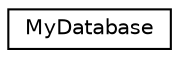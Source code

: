 digraph "Graphical Class Hierarchy"
{
 // LATEX_PDF_SIZE
  edge [fontname="Helvetica",fontsize="10",labelfontname="Helvetica",labelfontsize="10"];
  node [fontname="Helvetica",fontsize="10",shape=record];
  rankdir="LR";
  Node0 [label="MyDatabase",height=0.2,width=0.4,color="black", fillcolor="white", style="filled",URL="$classMyDatabase.html",tooltip=" "];
}
